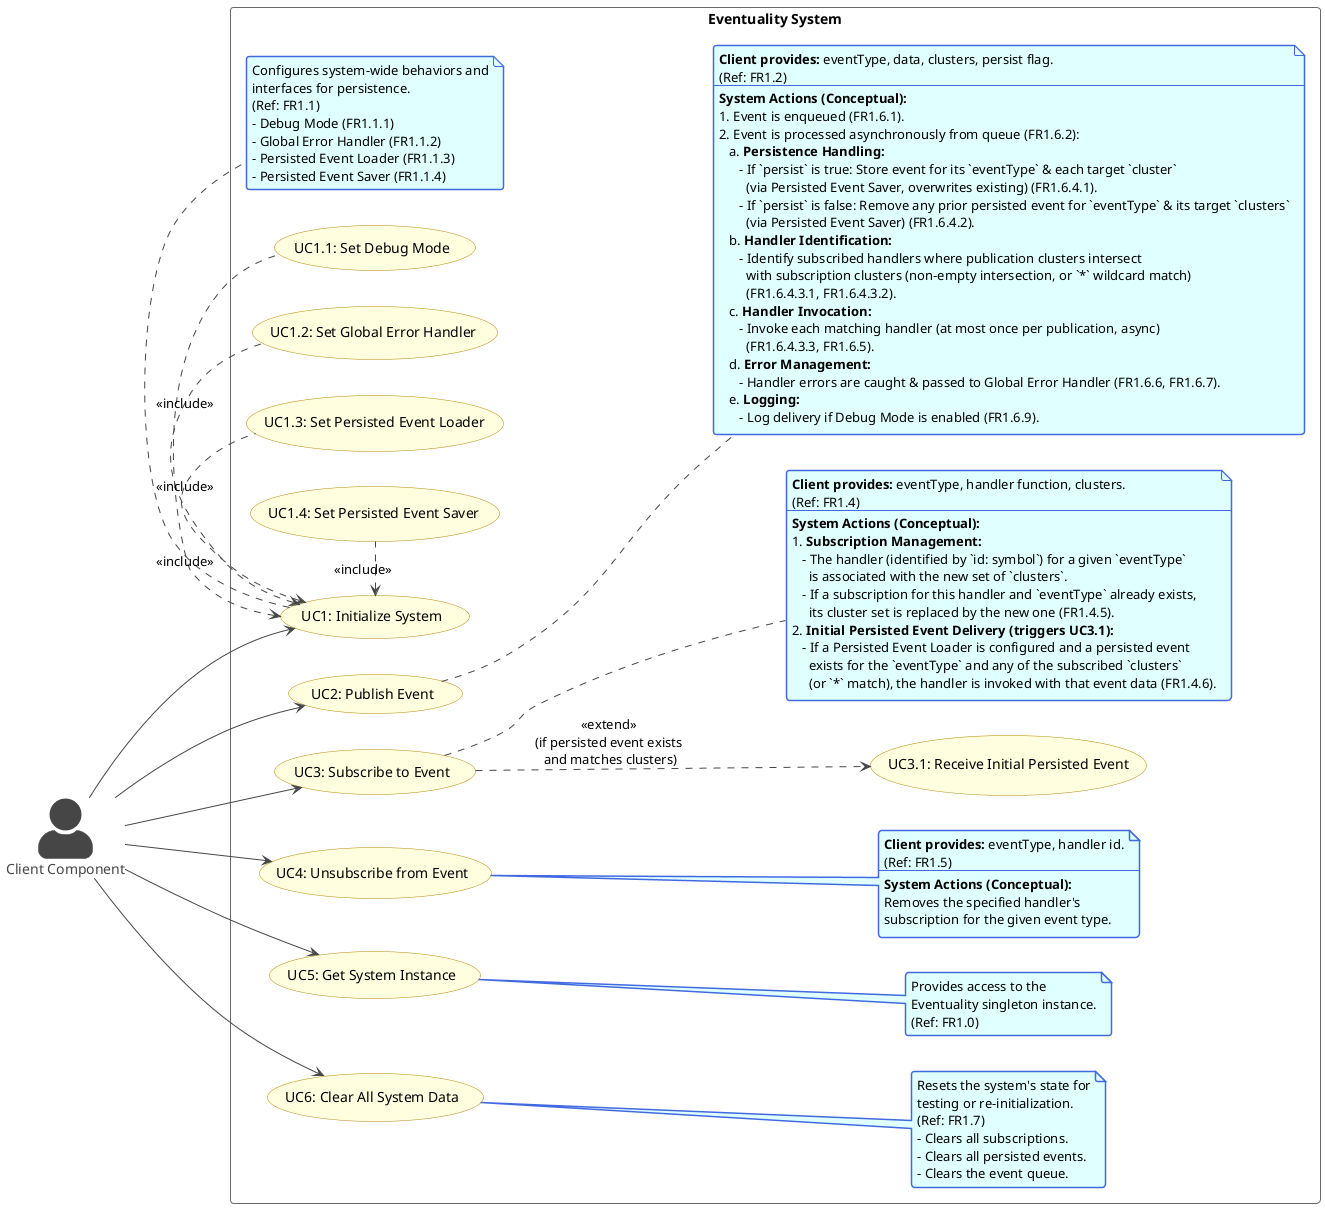 @startuml Eventuality Use Case Diagram
!theme vibrant
left to right direction
skinparam packageStyle rectangle
skinparam actorStyle awesome
skinparam note {
    BackgroundColor LightCyan
    BorderColor RoyalBlue
    FontColor Black
}
skinparam usecase {
    BackgroundColor LightYellow
    BorderColor DarkGoldenRod
    FontColor Black
}


actor "Client Component" as Client

rectangle "Eventuality System" {
  usecase "UC1: Initialize System" as UC_Init
  usecase "UC1.1: Set Debug Mode" as UC_SetDebug
  usecase "UC1.2: Set Global Error Handler" as UC_SetErrorHandler
  usecase "UC1.3: Set Persisted Event Loader" as UC_SetLoader
  usecase "UC1.4: Set Persisted Event Saver" as UC_SetSaver

  note bottom of UC_Init
    Configures system-wide behaviors and
    interfaces for persistence.
    (Ref: FR1.1)
    - Debug Mode (FR1.1.1)
    - Global Error Handler (FR1.1.2)
    - Persisted Event Loader (FR1.1.3)
    - Persisted Event Saver (FR1.1.4)
  end note

  usecase "UC2: Publish Event" as UC_Publish
  note right of UC_Publish
    **Client provides:** eventType, data, clusters, persist flag.
    (Ref: FR1.2)
    ---
    **System Actions (Conceptual):**
    1. Event is enqueued (FR1.6.1).
    2. Event is processed asynchronously from queue (FR1.6.2):
       a. **Persistence Handling:**
          - If `persist` is true: Store event for its `eventType` & each target `cluster`
            (via Persisted Event Saver, overwrites existing) (FR1.6.4.1).
          - If `persist` is false: Remove any prior persisted event for `eventType` & its target `clusters`
            (via Persisted Event Saver) (FR1.6.4.2).
       b. **Handler Identification:**
          - Identify subscribed handlers where publication clusters intersect
            with subscription clusters (non-empty intersection, or `*` wildcard match)
            (FR1.6.4.3.1, FR1.6.4.3.2).
       c. **Handler Invocation:**
          - Invoke each matching handler (at most once per publication, async)
            (FR1.6.4.3.3, FR1.6.5).
       d. **Error Management:**
          - Handler errors are caught & passed to Global Error Handler (FR1.6.6, FR1.6.7).
       e. **Logging:**
          - Log delivery if Debug Mode is enabled (FR1.6.9).
  end note

  usecase "UC3: Subscribe to Event" as UC_Subscribe
  usecase "UC3.1: Receive Initial Persisted Event" as UC_ReceivePersisted
  note right of UC_Subscribe
    **Client provides:** eventType, handler function, clusters.
    (Ref: FR1.4)
    ---
    **System Actions (Conceptual):**
    1. **Subscription Management:**
       - The handler (identified by `id: symbol`) for a given `eventType`
         is associated with the new set of `clusters`.
       - If a subscription for this handler and `eventType` already exists,
         its cluster set is replaced by the new one (FR1.4.5).
    2. **Initial Persisted Event Delivery (triggers UC3.1):**
       - If a Persisted Event Loader is configured and a persisted event
         exists for the `eventType` and any of the subscribed `clusters`
         (or `*` match), the handler is invoked with that event data (FR1.4.6).
  end note

  usecase "UC4: Unsubscribe from Event" as UC_Unsubscribe
  note right of UC_Unsubscribe
    **Client provides:** eventType, handler id.
    (Ref: FR1.5)
    ---
    **System Actions (Conceptual):**
    Removes the specified handler's
    subscription for the given event type.
  end note

  usecase "UC5: Get System Instance" as UC_GetInstance
  note right of UC_GetInstance
    Provides access to the
    Eventuality singleton instance.
    (Ref: FR1.0)
  end note

  usecase "UC6: Clear All System Data" as UC_ClearData
  note right of UC_ClearData
    Resets the system's state for
    testing or re-initialization.
    (Ref: FR1.7)
    - Clears all subscriptions.
    - Clears all persisted events.
    - Clears the event queue.
  end note
}

Client --> UC_Init
UC_Init <. UC_SetDebug : <<include>>
UC_Init <. UC_SetErrorHandler : <<include>>
UC_Init <. UC_SetLoader : <<include>>
UC_Init <. UC_SetSaver : <<include>>

Client --> UC_Publish

Client --> UC_Subscribe
UC_Subscribe ..> UC_ReceivePersisted : <<extend>>\n(if persisted event exists\n and matches clusters)

Client --> UC_Unsubscribe
Client --> UC_GetInstance
Client --> UC_ClearData

@enduml
